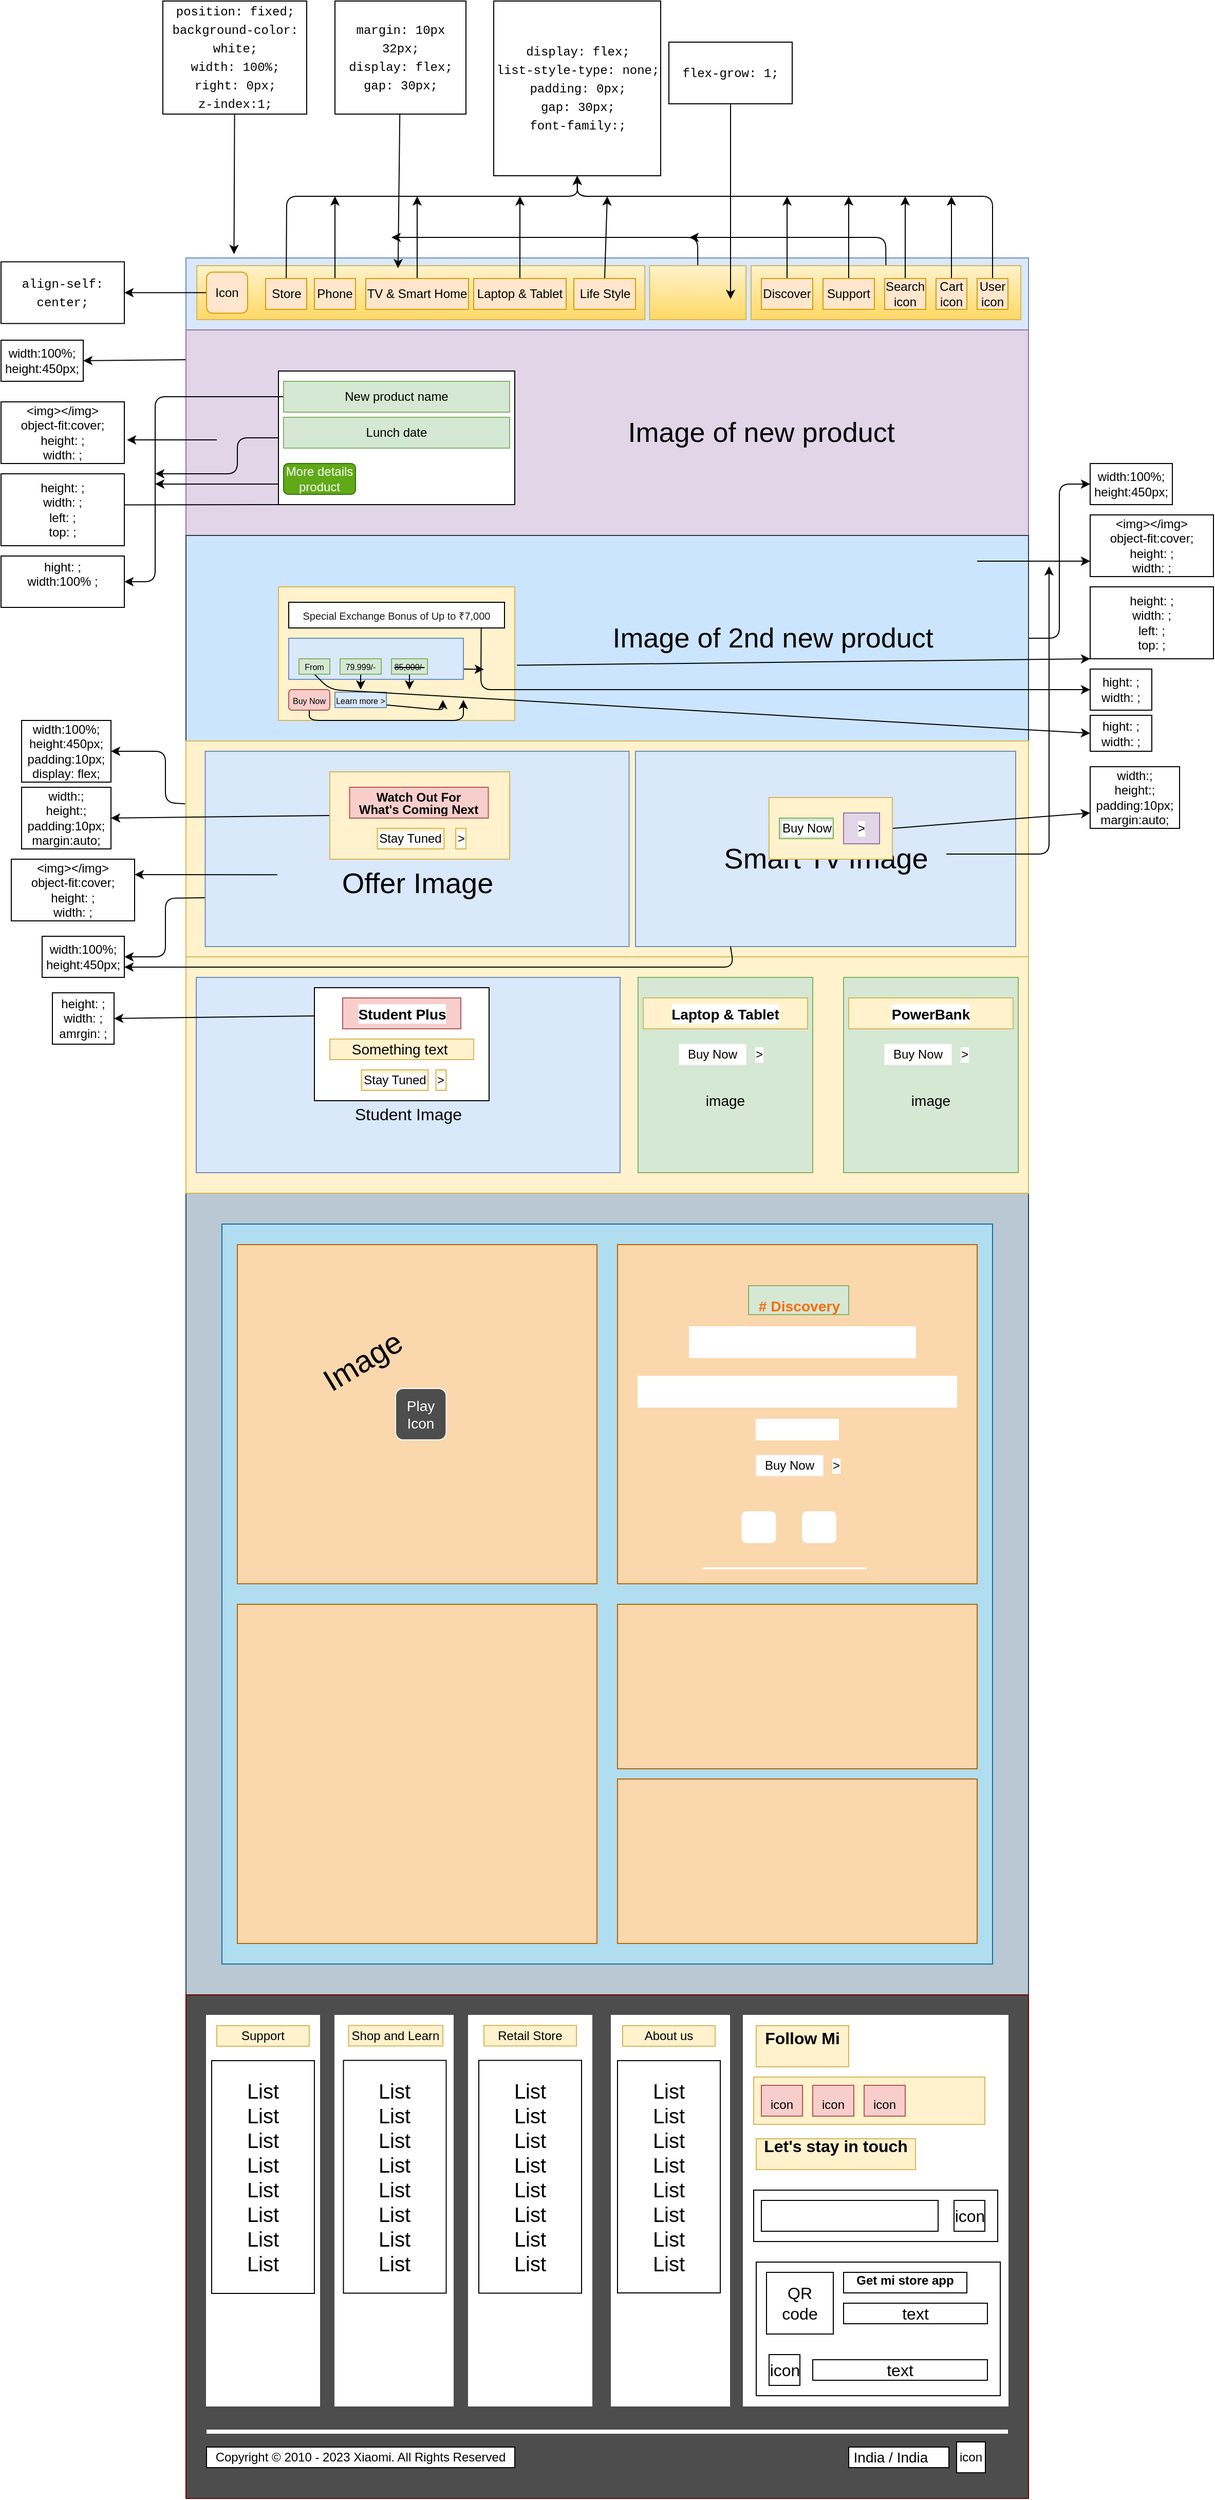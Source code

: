 <mxfile>
    <diagram id="gfpigJGCL8oSZa6FFQkx" name="Page-1">
        <mxGraphModel dx="2653" dy="2051" grid="1" gridSize="10" guides="1" tooltips="1" connect="1" arrows="1" fold="1" page="1" pageScale="1" pageWidth="827" pageHeight="1169" background="#FFFFFF" math="0" shadow="0">
            <root>
                <mxCell id="0"/>
                <mxCell id="1" parent="0"/>
                <mxCell id="2" value="" style="rounded=0;whiteSpace=wrap;html=1;fillColor=#bac8d3;strokeColor=#23445d;" parent="1" vertex="1">
                    <mxGeometry x="-340" width="820" height="1690" as="geometry"/>
                </mxCell>
                <mxCell id="3" value="" style="rounded=0;whiteSpace=wrap;html=1;fillColor=#dae8fc;strokeColor=#6c8ebf;" parent="1" vertex="1">
                    <mxGeometry x="-340" width="820" height="70" as="geometry"/>
                </mxCell>
                <mxCell id="148" style="edgeStyle=none;html=1;entryX=1;entryY=0.5;entryDx=0;entryDy=0;exitX=0.001;exitY=0.145;exitDx=0;exitDy=0;exitPerimeter=0;" parent="1" source="18" target="146" edge="1">
                    <mxGeometry relative="1" as="geometry">
                        <mxPoint x="-330" y="100" as="sourcePoint"/>
                    </mxGeometry>
                </mxCell>
                <mxCell id="18" value="&lt;font style=&quot;font-size: 27px;&quot;&gt;&amp;nbsp; &amp;nbsp; &amp;nbsp; &amp;nbsp; &amp;nbsp; &amp;nbsp; &lt;span style=&quot;white-space: pre;&quot;&gt;&#9;&lt;/span&gt;&lt;span style=&quot;white-space: pre;&quot;&gt;&#9;&lt;span style=&quot;white-space: pre;&quot;&gt;&#9;&lt;/span&gt;&lt;span style=&quot;white-space: pre;&quot;&gt;&#9;&lt;/span&gt;&lt;/span&gt;Image of new product&lt;/font&gt;" style="rounded=0;whiteSpace=wrap;html=1;fillColor=#e1d5e7;strokeColor=#9673a6;align=center;fillStyle=auto;" parent="1" vertex="1">
                    <mxGeometry x="-340" y="70" width="820" height="200" as="geometry"/>
                </mxCell>
                <mxCell id="151" style="edgeStyle=none;html=1;entryX=1.021;entryY=0.617;entryDx=0;entryDy=0;entryPerimeter=0;" parent="1" target="149" edge="1">
                    <mxGeometry relative="1" as="geometry">
                        <mxPoint x="-310" y="177" as="sourcePoint"/>
                    </mxGeometry>
                </mxCell>
                <mxCell id="194" style="edgeStyle=none;html=1;exitX=0;exitY=1;exitDx=0;exitDy=0;entryX=0.917;entryY=0.433;entryDx=0;entryDy=0;entryPerimeter=0;" edge="1" parent="1" source="19" target="191">
                    <mxGeometry relative="1" as="geometry"/>
                </mxCell>
                <mxCell id="199" style="edgeStyle=none;html=1;exitX=0;exitY=0.5;exitDx=0;exitDy=0;" edge="1" parent="1" source="19">
                    <mxGeometry relative="1" as="geometry">
                        <mxPoint x="-370" y="210" as="targetPoint"/>
                        <Array as="points">
                            <mxPoint x="-290" y="175"/>
                            <mxPoint x="-290" y="210"/>
                        </Array>
                    </mxGeometry>
                </mxCell>
                <mxCell id="19" value="" style="rounded=0;whiteSpace=wrap;html=1;" parent="1" vertex="1">
                    <mxGeometry x="-250" y="110" width="230" height="130" as="geometry"/>
                </mxCell>
                <mxCell id="196" style="edgeStyle=none;html=1;entryX=1;entryY=0.5;entryDx=0;entryDy=0;exitX=0;exitY=0.5;exitDx=0;exitDy=0;" edge="1" parent="1" source="20" target="195">
                    <mxGeometry relative="1" as="geometry">
                        <Array as="points">
                            <mxPoint x="-370" y="135"/>
                            <mxPoint x="-370" y="315"/>
                        </Array>
                    </mxGeometry>
                </mxCell>
                <mxCell id="20" value="New product name" style="rounded=0;whiteSpace=wrap;html=1;fillColor=#d5e8d4;strokeColor=#82b366;" parent="1" vertex="1">
                    <mxGeometry x="-245" y="120" width="220" height="30" as="geometry"/>
                </mxCell>
                <mxCell id="21" value="Lunch date" style="rounded=0;whiteSpace=wrap;html=1;fillColor=#d5e8d4;strokeColor=#82b366;" parent="1" vertex="1">
                    <mxGeometry x="-245" y="155" width="220" height="30" as="geometry"/>
                </mxCell>
                <mxCell id="200" style="edgeStyle=none;html=1;" edge="1" parent="1">
                    <mxGeometry relative="1" as="geometry">
                        <mxPoint x="-370" y="220" as="targetPoint"/>
                        <mxPoint x="-250" y="220" as="sourcePoint"/>
                    </mxGeometry>
                </mxCell>
                <mxCell id="23" value="More details&lt;br style=&quot;border-color: var(--border-color);&quot;&gt;product" style="rounded=1;whiteSpace=wrap;html=1;fillColor=#60a917;fontColor=#ffffff;strokeColor=#2D7600;" parent="1" vertex="1">
                    <mxGeometry x="-245" y="200" width="70" height="30" as="geometry"/>
                </mxCell>
                <mxCell id="24" value="" style="rounded=0;whiteSpace=wrap;html=1;fillStyle=auto;fontSize=27;fillColor=#fff2cc;strokeColor=#d6b656;gradientColor=#ffd966;" parent="1" vertex="1">
                    <mxGeometry x="-329.37" y="7.5" width="436" height="52.5" as="geometry"/>
                </mxCell>
                <mxCell id="143" style="edgeStyle=none;html=1;entryX=1;entryY=0.5;entryDx=0;entryDy=0;fontColor=#000000;" parent="1" source="25" target="142" edge="1">
                    <mxGeometry relative="1" as="geometry"/>
                </mxCell>
                <mxCell id="25" value="Icon" style="rounded=1;whiteSpace=wrap;html=1;fillColor=#ffe6cc;strokeColor=#d79b00;" parent="1" vertex="1">
                    <mxGeometry x="-320" y="13.75" width="40" height="40" as="geometry"/>
                </mxCell>
                <mxCell id="126" style="edgeStyle=none;html=1;fontColor=#000000;entryX=0.5;entryY=1;entryDx=0;entryDy=0;" parent="1" source="26" target="124" edge="1">
                    <mxGeometry relative="1" as="geometry">
                        <mxPoint x="40" y="-30" as="targetPoint"/>
                        <Array as="points">
                            <mxPoint x="-242" y="-60"/>
                            <mxPoint x="-100" y="-60"/>
                            <mxPoint x="41" y="-60"/>
                        </Array>
                    </mxGeometry>
                </mxCell>
                <mxCell id="26" value="Store" style="text;html=1;strokeColor=#d79b00;fillColor=#ffe6cc;align=center;verticalAlign=middle;whiteSpace=wrap;rounded=0;" parent="1" vertex="1">
                    <mxGeometry x="-262.5" y="20" width="40" height="30" as="geometry"/>
                </mxCell>
                <mxCell id="127" style="edgeStyle=none;html=1;exitX=0.5;exitY=0;exitDx=0;exitDy=0;fontColor=#000000;" parent="1" source="27" edge="1">
                    <mxGeometry relative="1" as="geometry">
                        <mxPoint x="-195" y="-60" as="targetPoint"/>
                    </mxGeometry>
                </mxCell>
                <mxCell id="27" value="Phone" style="text;html=1;strokeColor=#d79b00;fillColor=#ffe6cc;align=center;verticalAlign=middle;whiteSpace=wrap;rounded=0;" parent="1" vertex="1">
                    <mxGeometry x="-215" y="20" width="40" height="30" as="geometry"/>
                </mxCell>
                <mxCell id="131" style="edgeStyle=none;html=1;fontColor=#000000;" parent="1" source="28" edge="1">
                    <mxGeometry relative="1" as="geometry">
                        <mxPoint x="-115" y="-60" as="targetPoint"/>
                    </mxGeometry>
                </mxCell>
                <mxCell id="28" value="TV &amp;amp; Smart Home" style="text;html=1;strokeColor=#d79b00;fillColor=#ffe6cc;align=center;verticalAlign=middle;whiteSpace=wrap;rounded=0;" parent="1" vertex="1">
                    <mxGeometry x="-165" y="20" width="100" height="30" as="geometry"/>
                </mxCell>
                <mxCell id="132" style="edgeStyle=none;html=1;exitX=0.5;exitY=0;exitDx=0;exitDy=0;fontColor=#000000;" parent="1" source="29" edge="1">
                    <mxGeometry relative="1" as="geometry">
                        <mxPoint x="-15" y="-60" as="targetPoint"/>
                    </mxGeometry>
                </mxCell>
                <mxCell id="29" value="Laptop &amp;amp; Tablet" style="text;html=1;strokeColor=#d79b00;fillColor=#ffe6cc;align=center;verticalAlign=middle;whiteSpace=wrap;rounded=0;" parent="1" vertex="1">
                    <mxGeometry x="-60" y="20" width="90" height="30" as="geometry"/>
                </mxCell>
                <mxCell id="133" style="edgeStyle=none;html=1;exitX=0.5;exitY=0;exitDx=0;exitDy=0;fontColor=#000000;" parent="1" source="30" edge="1">
                    <mxGeometry relative="1" as="geometry">
                        <mxPoint x="70" y="-60" as="targetPoint"/>
                    </mxGeometry>
                </mxCell>
                <mxCell id="30" value="Life Style" style="text;html=1;strokeColor=#d79b00;fillColor=#ffe6cc;align=center;verticalAlign=middle;whiteSpace=wrap;rounded=0;" parent="1" vertex="1">
                    <mxGeometry x="37.5" y="20" width="60" height="30" as="geometry"/>
                </mxCell>
                <mxCell id="140" style="edgeStyle=none;html=1;exitX=0.5;exitY=0;exitDx=0;exitDy=0;fontColor=#000000;" parent="1" source="31" edge="1">
                    <mxGeometry relative="1" as="geometry">
                        <mxPoint x="150" y="-20" as="targetPoint"/>
                        <Array as="points">
                            <mxPoint x="341" y="-20"/>
                        </Array>
                    </mxGeometry>
                </mxCell>
                <mxCell id="31" value="" style="rounded=0;whiteSpace=wrap;html=1;fillStyle=auto;strokeColor=#d6b656;fontSize=27;fillColor=#fff2cc;gradientColor=#ffd966;" parent="1" vertex="1">
                    <mxGeometry x="210" y="7.5" width="262.5" height="52.5" as="geometry"/>
                </mxCell>
                <mxCell id="138" style="edgeStyle=none;html=1;exitX=0.5;exitY=0;exitDx=0;exitDy=0;fontColor=#000000;" parent="1" source="32" edge="1">
                    <mxGeometry relative="1" as="geometry">
                        <mxPoint x="245" y="-60" as="targetPoint"/>
                    </mxGeometry>
                </mxCell>
                <mxCell id="32" value="Discover" style="text;html=1;strokeColor=#d79b00;fillColor=#ffe6cc;align=center;verticalAlign=middle;whiteSpace=wrap;rounded=0;" parent="1" vertex="1">
                    <mxGeometry x="220" y="20" width="50" height="30" as="geometry"/>
                </mxCell>
                <mxCell id="137" style="edgeStyle=none;html=1;exitX=0.5;exitY=0;exitDx=0;exitDy=0;fontColor=#000000;" parent="1" source="33" edge="1">
                    <mxGeometry relative="1" as="geometry">
                        <mxPoint x="305" y="-60" as="targetPoint"/>
                    </mxGeometry>
                </mxCell>
                <mxCell id="33" value="Support" style="text;html=1;strokeColor=#d79b00;fillColor=#ffe6cc;align=center;verticalAlign=middle;whiteSpace=wrap;rounded=0;" parent="1" vertex="1">
                    <mxGeometry x="280" y="20" width="50" height="30" as="geometry"/>
                </mxCell>
                <mxCell id="136" style="edgeStyle=none;html=1;exitX=0.5;exitY=0;exitDx=0;exitDy=0;fontColor=#000000;" parent="1" source="34" edge="1">
                    <mxGeometry relative="1" as="geometry">
                        <mxPoint x="360" y="-60" as="targetPoint"/>
                    </mxGeometry>
                </mxCell>
                <mxCell id="34" value="Search&lt;br style=&quot;border-color: var(--border-color);&quot;&gt;icon" style="text;html=1;strokeColor=#d79b00;fillColor=#ffe6cc;align=center;verticalAlign=middle;whiteSpace=wrap;rounded=0;" parent="1" vertex="1">
                    <mxGeometry x="340" y="20" width="40" height="30" as="geometry"/>
                </mxCell>
                <mxCell id="135" style="edgeStyle=none;html=1;fontColor=#000000;" parent="1" source="35" edge="1">
                    <mxGeometry relative="1" as="geometry">
                        <mxPoint x="405" y="-60" as="targetPoint"/>
                    </mxGeometry>
                </mxCell>
                <mxCell id="35" value="Cart&lt;br&gt;icon" style="text;html=1;strokeColor=#d79b00;fillColor=#ffe6cc;align=center;verticalAlign=middle;whiteSpace=wrap;rounded=0;" parent="1" vertex="1">
                    <mxGeometry x="390" y="20" width="30" height="30" as="geometry"/>
                </mxCell>
                <mxCell id="134" style="edgeStyle=none;html=1;exitX=0.5;exitY=0;exitDx=0;exitDy=0;fontColor=#000000;entryX=0.5;entryY=1;entryDx=0;entryDy=0;" parent="1" source="36" target="124" edge="1">
                    <mxGeometry relative="1" as="geometry">
                        <mxPoint x="40" y="-60" as="targetPoint"/>
                        <Array as="points">
                            <mxPoint x="445" y="-60"/>
                            <mxPoint x="41" y="-60"/>
                        </Array>
                    </mxGeometry>
                </mxCell>
                <mxCell id="36" value="User&lt;br&gt;icon" style="text;html=1;strokeColor=#d79b00;fillColor=#ffe6cc;align=center;verticalAlign=middle;whiteSpace=wrap;rounded=0;" parent="1" vertex="1">
                    <mxGeometry x="430" y="20" width="30" height="30" as="geometry"/>
                </mxCell>
                <mxCell id="203" style="edgeStyle=none;html=1;entryX=0;entryY=0.5;entryDx=0;entryDy=0;exitX=1;exitY=0.5;exitDx=0;exitDy=0;" edge="1" parent="1" source="38" target="202">
                    <mxGeometry relative="1" as="geometry">
                        <Array as="points">
                            <mxPoint x="510" y="370"/>
                            <mxPoint x="510" y="220"/>
                        </Array>
                    </mxGeometry>
                </mxCell>
                <mxCell id="38" value="&amp;nbsp; &amp;nbsp; &amp;nbsp; &amp;nbsp; &amp;nbsp; &amp;nbsp;&amp;nbsp;&lt;span style=&quot;white-space: pre;&quot;&gt;&#9;&lt;/span&gt;&lt;span style=&quot;white-space: pre;&quot;&gt;&#9;&lt;span style=&quot;white-space: pre;&quot;&gt;&#9;&lt;/span&gt;&lt;/span&gt;&lt;span style=&quot;border-color: var(--border-color);&quot;&gt;&#9;&lt;span style=&quot;white-space: pre;&quot;&gt;&#9;&lt;/span&gt;&amp;nbsp;&amp;nbsp;&lt;/span&gt;&lt;span style=&quot;border-color: var(--border-color);&quot;&gt;&amp;nbsp;&lt;/span&gt;Image of 2nd new product" style="rounded=0;whiteSpace=wrap;html=1;fillStyle=auto;strokeColor=#36393d;fontSize=27;fillColor=#cce5ff;" parent="1" vertex="1">
                    <mxGeometry x="-340" y="270" width="820" height="200" as="geometry"/>
                </mxCell>
                <mxCell id="39" value="" style="rounded=0;whiteSpace=wrap;html=1;fillColor=#fff2cc;strokeColor=#d6b656;" parent="1" vertex="1">
                    <mxGeometry x="-250" y="320" width="230" height="130" as="geometry"/>
                </mxCell>
                <mxCell id="40" value="&lt;h4 style=&quot;-webkit-box-orient: vertical; -webkit-line-clamp: 2; color: rgb(25, 25, 25); display: -webkit-box; font-weight: 400; margin-right: 0px; margin-bottom: 0px; margin-left: 0px; margin-top: var(--subtitle-margin-top); overflow: hidden; text-overflow: ellipsis; word-break: break-word; font-family: &amp;quot;Camphor Pro VF&amp;quot;, &amp;quot;Camphor Pro&amp;quot;, sans-serif; text-align: start; background-color: rgb(255, 255, 255);&quot; class=&quot;site-banner__subtitle&quot;&gt;&lt;font style=&quot;font-size: 10px;&quot;&gt;Special Exchange Bonus of Up to ₹7,000&lt;/font&gt;&lt;/h4&gt;" style="rounded=0;whiteSpace=wrap;html=1;" parent="1" vertex="1">
                    <mxGeometry x="-240" y="335" width="210" height="25" as="geometry"/>
                </mxCell>
                <mxCell id="216" style="edgeStyle=none;html=1;exitX=1;exitY=0.75;exitDx=0;exitDy=0;" edge="1" parent="1" source="41">
                    <mxGeometry relative="1" as="geometry">
                        <mxPoint x="-50" y="400.333" as="targetPoint"/>
                    </mxGeometry>
                </mxCell>
                <mxCell id="41" value="" style="rounded=0;whiteSpace=wrap;html=1;fontSize=10;fillColor=#dae8fc;strokeColor=#6c8ebf;" parent="1" vertex="1">
                    <mxGeometry x="-240" y="370" width="170" height="40" as="geometry"/>
                </mxCell>
                <mxCell id="223" style="edgeStyle=none;html=1;" edge="1" parent="1" source="43">
                    <mxGeometry relative="1" as="geometry">
                        <mxPoint x="-70" y="430" as="targetPoint"/>
                        <Array as="points">
                            <mxPoint x="-220" y="450"/>
                            <mxPoint x="-70" y="450"/>
                        </Array>
                    </mxGeometry>
                </mxCell>
                <mxCell id="43" value="&lt;font style=&quot;font-size: 8px;&quot;&gt;Buy Now&lt;/font&gt;" style="rounded=1;whiteSpace=wrap;html=1;fontSize=10;fillColor=#f8cecc;strokeColor=#b85450;" parent="1" vertex="1">
                    <mxGeometry x="-240" y="420" width="40" height="20" as="geometry"/>
                </mxCell>
                <mxCell id="224" style="edgeStyle=none;html=1;exitX=0.992;exitY=0.827;exitDx=0;exitDy=0;exitPerimeter=0;" edge="1" parent="1" source="44">
                    <mxGeometry relative="1" as="geometry">
                        <mxPoint x="-90" y="430" as="targetPoint"/>
                        <Array as="points">
                            <mxPoint x="-90" y="440"/>
                        </Array>
                    </mxGeometry>
                </mxCell>
                <mxCell id="44" value="&lt;font style=&quot;font-size: 8px;&quot;&gt;Learn more &amp;gt;&lt;/font&gt;" style="text;html=1;strokeColor=#6c8ebf;fillColor=#dae8fc;align=center;verticalAlign=middle;whiteSpace=wrap;rounded=0;fontSize=10;" parent="1" vertex="1">
                    <mxGeometry x="-195" y="422.5" width="50" height="15" as="geometry"/>
                </mxCell>
                <mxCell id="218" style="edgeStyle=none;html=1;exitX=0.5;exitY=1;exitDx=0;exitDy=0;entryX=0;entryY=0.5;entryDx=0;entryDy=0;" edge="1" parent="1" source="45" target="221">
                    <mxGeometry relative="1" as="geometry">
                        <Array as="points">
                            <mxPoint x="-200" y="420"/>
                        </Array>
                    </mxGeometry>
                </mxCell>
                <mxCell id="45" value="From" style="rounded=0;whiteSpace=wrap;html=1;fontSize=8;fillColor=#d5e8d4;strokeColor=#82b366;" parent="1" vertex="1">
                    <mxGeometry x="-230" y="390" width="30" height="15" as="geometry"/>
                </mxCell>
                <mxCell id="219" style="edgeStyle=none;html=1;" edge="1" parent="1" source="46">
                    <mxGeometry relative="1" as="geometry">
                        <mxPoint x="-170" y="420" as="targetPoint"/>
                    </mxGeometry>
                </mxCell>
                <mxCell id="46" value="79.999/-" style="text;html=1;strokeColor=#82b366;fillColor=#d5e8d4;align=center;verticalAlign=middle;whiteSpace=wrap;rounded=0;fontSize=8;" parent="1" vertex="1">
                    <mxGeometry x="-190" y="390" width="40" height="15" as="geometry"/>
                </mxCell>
                <mxCell id="220" style="edgeStyle=none;html=1;exitX=0.5;exitY=1;exitDx=0;exitDy=0;" edge="1" parent="1" source="47">
                    <mxGeometry relative="1" as="geometry">
                        <mxPoint x="-122.538" y="420" as="targetPoint"/>
                    </mxGeometry>
                </mxCell>
                <mxCell id="47" value="&lt;strike&gt;85,000/-&lt;/strike&gt;" style="text;html=1;strokeColor=#82b366;fillColor=#d5e8d4;align=center;verticalAlign=middle;whiteSpace=wrap;rounded=0;fontSize=8;" parent="1" vertex="1">
                    <mxGeometry x="-140" y="390" width="35" height="15" as="geometry"/>
                </mxCell>
                <mxCell id="227" style="edgeStyle=none;html=1;exitX=-0.001;exitY=0.291;exitDx=0;exitDy=0;entryX=1;entryY=0.5;entryDx=0;entryDy=0;exitPerimeter=0;" edge="1" parent="1" source="49" target="226">
                    <mxGeometry relative="1" as="geometry">
                        <Array as="points">
                            <mxPoint x="-360" y="530"/>
                            <mxPoint x="-360" y="480"/>
                        </Array>
                    </mxGeometry>
                </mxCell>
                <mxCell id="49" value="" style="rounded=0;whiteSpace=wrap;html=1;fontSize=8;fillColor=#fff2cc;strokeColor=#d6b656;" parent="1" vertex="1">
                    <mxGeometry x="-340" y="470" width="820" height="210" as="geometry"/>
                </mxCell>
                <mxCell id="230" style="edgeStyle=none;html=1;entryX=1;entryY=0.5;entryDx=0;entryDy=0;exitX=0;exitY=0.75;exitDx=0;exitDy=0;" edge="1" parent="1" source="50" target="228">
                    <mxGeometry relative="1" as="geometry">
                        <Array as="points">
                            <mxPoint x="-360" y="623"/>
                            <mxPoint x="-360" y="680"/>
                        </Array>
                    </mxGeometry>
                </mxCell>
                <mxCell id="50" value="&lt;font style=&quot;font-size: 28px;&quot;&gt;&lt;br&gt;&lt;br&gt;Offer Image&lt;/font&gt;" style="rounded=0;whiteSpace=wrap;html=1;fontSize=8;fillColor=#dae8fc;strokeColor=#6c8ebf;" parent="1" vertex="1">
                    <mxGeometry x="-321.25" y="480" width="412.5" height="190" as="geometry"/>
                </mxCell>
                <mxCell id="52" value="&lt;br style=&quot;border-color: var(--border-color); font-size: 28px;&quot;&gt;&lt;br style=&quot;border-color: var(--border-color); font-size: 28px;&quot;&gt;&lt;span style=&quot;font-size: 28px;&quot;&gt;Smart Tv Image&lt;/span&gt;" style="rounded=0;whiteSpace=wrap;html=1;fontSize=8;fillColor=#dae8fc;strokeColor=#6c8ebf;" parent="1" vertex="1">
                    <mxGeometry x="97.5" y="480" width="370" height="190" as="geometry"/>
                </mxCell>
                <mxCell id="61" value="" style="rounded=0;whiteSpace=wrap;html=1;labelBackgroundColor=#FFFFFF;strokeColor=#d6b656;fontSize=12;fillColor=#fff2cc;" parent="1" vertex="1">
                    <mxGeometry x="-340" y="680" width="820" height="230" as="geometry"/>
                </mxCell>
                <mxCell id="62" value="&lt;font style=&quot;font-size: 16px;&quot;&gt;&lt;br&gt;&lt;br&gt;&lt;br&gt;&lt;br&gt;Student Image&lt;/font&gt;" style="rounded=0;whiteSpace=wrap;html=1;fontSize=8;fillColor=#dae8fc;strokeColor=#6c8ebf;" parent="1" vertex="1">
                    <mxGeometry x="-330" y="700" width="412.5" height="190" as="geometry"/>
                </mxCell>
                <mxCell id="67" value="&lt;br&gt;&lt;br&gt;&lt;br&gt;image" style="rounded=0;whiteSpace=wrap;html=1;labelBackgroundColor=none;strokeColor=#82b366;fontSize=14;fillColor=#d5e8d4;" parent="1" vertex="1">
                    <mxGeometry x="100" y="700" width="170" height="190" as="geometry"/>
                </mxCell>
                <mxCell id="68" value="&lt;br&gt;&lt;br&gt;&lt;br&gt;image" style="rounded=0;whiteSpace=wrap;html=1;labelBackgroundColor=none;strokeColor=#82b366;fontSize=14;fillColor=#d5e8d4;" parent="1" vertex="1">
                    <mxGeometry x="300" y="700" width="170" height="190" as="geometry"/>
                </mxCell>
                <mxCell id="69" value="&lt;span style=&quot;font-weight: 700; line-height: 1.2; -webkit-box-orient: vertical; -webkit-line-clamp: 2; display: -webkit-box; overflow: hidden; text-overflow: ellipsis; word-break: break-word; font-family: &amp;quot;Camphor Pro VF&amp;quot;, &amp;quot;Camphor Pro&amp;quot;, sans-serif;&quot; class=&quot;site-event__title&quot;&gt;&lt;span style=&quot;font-size: 14px;&quot;&gt;Laptop &amp;amp; Tablet&lt;/span&gt;&lt;/span&gt;" style="rounded=0;whiteSpace=wrap;html=1;labelBackgroundColor=#FFFFFF;strokeColor=#d6b656;fontSize=16;fillColor=#fff2cc;" parent="1" vertex="1">
                    <mxGeometry x="105" y="720" width="160" height="30" as="geometry"/>
                </mxCell>
                <mxCell id="71" value="Buy Now" style="rounded=0;whiteSpace=wrap;html=1;labelBackgroundColor=#FFFFFF;strokeColor=#f7f3f3;fontSize=12;fontColor=#000000;fillColor=#FFFFFF;" parent="1" vertex="1">
                    <mxGeometry x="140" y="765" width="65" height="20" as="geometry"/>
                </mxCell>
                <mxCell id="72" value="&amp;gt;" style="text;html=1;strokeColor=none;fillColor=none;align=center;verticalAlign=middle;whiteSpace=wrap;rounded=0;labelBackgroundColor=#FFFFFF;fontSize=12;fontColor=#000000;" parent="1" vertex="1">
                    <mxGeometry x="187.5" y="760" width="60" height="30" as="geometry"/>
                </mxCell>
                <mxCell id="73" value="&lt;span style=&quot;font-weight: 700; line-height: 1.2; -webkit-box-orient: vertical; -webkit-line-clamp: 2; display: -webkit-box; overflow: hidden; text-overflow: ellipsis; word-break: break-word; font-family: &amp;quot;Camphor Pro VF&amp;quot;, &amp;quot;Camphor Pro&amp;quot;, sans-serif;&quot; class=&quot;site-event__title&quot;&gt;&lt;span style=&quot;font-size: 14px;&quot;&gt;PowerBank&lt;/span&gt;&lt;/span&gt;" style="rounded=0;whiteSpace=wrap;html=1;labelBackgroundColor=#FFFFFF;strokeColor=#d6b656;fontSize=16;fillColor=#fff2cc;" parent="1" vertex="1">
                    <mxGeometry x="305" y="720" width="160" height="30" as="geometry"/>
                </mxCell>
                <mxCell id="74" value="Buy Now" style="rounded=0;whiteSpace=wrap;html=1;labelBackgroundColor=#FFFFFF;strokeColor=#f7f3f3;fontSize=12;fontColor=#000000;fillColor=#FFFFFF;" parent="1" vertex="1">
                    <mxGeometry x="340" y="765" width="65" height="20" as="geometry"/>
                </mxCell>
                <mxCell id="75" value="&amp;gt;" style="text;html=1;strokeColor=none;fillColor=none;align=center;verticalAlign=middle;whiteSpace=wrap;rounded=0;labelBackgroundColor=#FFFFFF;fontSize=12;fontColor=#000000;" parent="1" vertex="1">
                    <mxGeometry x="387.5" y="760" width="60" height="30" as="geometry"/>
                </mxCell>
                <mxCell id="79" value="" style="rounded=0;whiteSpace=wrap;html=1;labelBackgroundColor=none;strokeColor=#10739e;fontSize=14;fillColor=#b1ddf0;" parent="1" vertex="1">
                    <mxGeometry x="-305" y="940" width="750" height="720" as="geometry"/>
                </mxCell>
                <mxCell id="80" value="" style="rounded=0;whiteSpace=wrap;html=1;labelBackgroundColor=none;strokeColor=#b46504;fontSize=14;fillColor=#fad7ac;" parent="1" vertex="1">
                    <mxGeometry x="-290" y="960" width="350" height="330" as="geometry"/>
                </mxCell>
                <mxCell id="82" value="" style="rounded=0;whiteSpace=wrap;html=1;labelBackgroundColor=none;strokeColor=#b46504;fontSize=14;fillColor=#fad7ac;" parent="1" vertex="1">
                    <mxGeometry x="80" y="960" width="350" height="330" as="geometry"/>
                </mxCell>
                <mxCell id="83" value="" style="rounded=0;whiteSpace=wrap;html=1;labelBackgroundColor=none;strokeColor=#b46504;fontSize=14;fillColor=#fad7ac;" parent="1" vertex="1">
                    <mxGeometry x="-290" y="1310" width="350" height="330" as="geometry"/>
                </mxCell>
                <mxCell id="84" value="" style="rounded=0;whiteSpace=wrap;html=1;labelBackgroundColor=none;strokeColor=#b46504;fontSize=14;fillColor=#fad7ac;" parent="1" vertex="1">
                    <mxGeometry x="80" y="1310" width="350" height="160" as="geometry"/>
                </mxCell>
                <mxCell id="85" value="" style="rounded=0;whiteSpace=wrap;html=1;labelBackgroundColor=none;strokeColor=#b46504;fontSize=14;fillColor=#fad7ac;" parent="1" vertex="1">
                    <mxGeometry x="80" y="1480" width="350" height="160" as="geometry"/>
                </mxCell>
                <mxCell id="87" value="" style="rounded=0;whiteSpace=wrap;html=1;labelBackgroundColor=none;strokeColor=#6F0000;fontSize=14;fontColor=#ffffff;fillColor=#4D4D4D;" parent="1" vertex="1">
                    <mxGeometry x="-340" y="1690" width="820" height="490" as="geometry"/>
                </mxCell>
                <mxCell id="88" value="&lt;font color=&quot;#ffffff&quot;&gt;Play&lt;br&gt;Icon&lt;/font&gt;" style="rounded=1;whiteSpace=wrap;html=1;labelBackgroundColor=none;strokeColor=#FFFFFF;fontSize=14;fontColor=#000000;fillColor=#4D4D4D;" parent="1" vertex="1">
                    <mxGeometry x="-136" y="1100" width="49.25" height="50" as="geometry"/>
                </mxCell>
                <mxCell id="89" value="&lt;font style=&quot;font-size: 30px;&quot; color=&quot;#000000&quot;&gt;Image&lt;/font&gt;" style="text;html=1;strokeColor=none;fillColor=none;align=center;verticalAlign=middle;whiteSpace=wrap;rounded=0;labelBackgroundColor=none;fontSize=14;fontColor=#FFFFFF;rotation=-31;" parent="1" vertex="1">
                    <mxGeometry x="-233.29" y="1028.14" width="130" height="90" as="geometry"/>
                </mxCell>
                <mxCell id="91" value="&lt;span style=&quot;color: rgb(255, 105, 0); font-family: &amp;quot;Camphor Pro VF&amp;quot;, &amp;quot;Camphor Pro&amp;quot;, sans-serif; font-size: 14.1px; font-weight: 700;&quot;&gt;# Discovery&lt;/span&gt;" style="rounded=0;whiteSpace=wrap;html=1;labelBackgroundColor=none;strokeColor=#82b366;fontSize=30;fillColor=#d5e8d4;" parent="1" vertex="1">
                    <mxGeometry x="207.5" y="1000" width="97.5" height="28.14" as="geometry"/>
                </mxCell>
                <mxCell id="92" value="" style="rounded=0;whiteSpace=wrap;html=1;labelBackgroundColor=none;strokeColor=#FFFFFF;fontSize=30;fontColor=#000000;fillColor=#FFFFFF;" parent="1" vertex="1">
                    <mxGeometry x="150" y="1040" width="220" height="30" as="geometry"/>
                </mxCell>
                <mxCell id="93" value="" style="rounded=0;whiteSpace=wrap;html=1;labelBackgroundColor=none;strokeColor=#FFFFFF;fontSize=30;fontColor=#000000;fillColor=#FFFFFF;" parent="1" vertex="1">
                    <mxGeometry x="100" y="1088.14" width="310" height="30" as="geometry"/>
                </mxCell>
                <mxCell id="94" value="" style="rounded=0;whiteSpace=wrap;html=1;labelBackgroundColor=none;strokeColor=#FFFFFF;fontSize=16;fontColor=#FFFFFF;fillColor=#FFFFFF;" parent="1" vertex="1">
                    <mxGeometry x="215" y="1130" width="80" height="20" as="geometry"/>
                </mxCell>
                <mxCell id="95" value="Buy Now" style="rounded=0;whiteSpace=wrap;html=1;labelBackgroundColor=#FFFFFF;strokeColor=#f7f3f3;fontSize=12;fontColor=#000000;fillColor=#FFFFFF;" parent="1" vertex="1">
                    <mxGeometry x="215" y="1165" width="65" height="20" as="geometry"/>
                </mxCell>
                <mxCell id="96" value="&amp;gt;" style="text;html=1;strokeColor=none;fillColor=none;align=center;verticalAlign=middle;whiteSpace=wrap;rounded=0;labelBackgroundColor=#FFFFFF;fontSize=12;fontColor=#000000;" parent="1" vertex="1">
                    <mxGeometry x="262.5" y="1160" width="60" height="30" as="geometry"/>
                </mxCell>
                <mxCell id="97" value="" style="rounded=1;whiteSpace=wrap;html=1;labelBackgroundColor=none;strokeColor=#FFFFFF;fontSize=16;fontColor=#FFFFFF;fillColor=#FFFFFF;" parent="1" vertex="1">
                    <mxGeometry x="201.25" y="1220" width="32.5" height="30" as="geometry"/>
                </mxCell>
                <mxCell id="100" value="Buy Now" style="rounded=0;whiteSpace=wrap;html=1;labelBackgroundColor=#FFFFFF;strokeColor=#f7f3f3;fontSize=12;fontColor=#000000;fillColor=#FFFFFF;" parent="1" vertex="1">
                    <mxGeometry x="340" y="765" width="65" height="20" as="geometry"/>
                </mxCell>
                <mxCell id="101" value="&amp;gt;" style="text;html=1;strokeColor=none;fillColor=none;align=center;verticalAlign=middle;whiteSpace=wrap;rounded=0;labelBackgroundColor=#FFFFFF;fontSize=12;fontColor=#000000;" parent="1" vertex="1">
                    <mxGeometry x="387.5" y="760" width="60" height="30" as="geometry"/>
                </mxCell>
                <mxCell id="102" value="" style="rounded=1;whiteSpace=wrap;html=1;labelBackgroundColor=none;strokeColor=#FFFFFF;fontSize=16;fontColor=#FFFFFF;fillColor=#FFFFFF;" parent="1" vertex="1">
                    <mxGeometry x="260" y="1220" width="32.5" height="30" as="geometry"/>
                </mxCell>
                <mxCell id="108" value="" style="line;strokeWidth=2;html=1;labelBackgroundColor=none;strokeColor=#FFFFFF;fontSize=16;fontColor=#FFFFFF;fillColor=#FFFFFF;" parent="1" vertex="1">
                    <mxGeometry x="162.5" y="1270" width="160" height="10" as="geometry"/>
                </mxCell>
                <mxCell id="109" value="" style="rounded=0;whiteSpace=wrap;html=1;labelBackgroundColor=none;strokeColor=#FFFFFF;fontSize=16;fontColor=#FFFFFF;fillColor=#FFFFFF;" parent="1" vertex="1">
                    <mxGeometry x="-320" y="1710" width="110" height="380" as="geometry"/>
                </mxCell>
                <mxCell id="110" value="" style="rounded=0;whiteSpace=wrap;html=1;labelBackgroundColor=none;strokeColor=#FFFFFF;fontSize=16;fontColor=#FFFFFF;fillColor=#FFFFFF;" parent="1" vertex="1">
                    <mxGeometry x="-195" y="1710" width="115" height="380" as="geometry"/>
                </mxCell>
                <mxCell id="111" value="" style="rounded=0;whiteSpace=wrap;html=1;labelBackgroundColor=none;strokeColor=#FFFFFF;fontSize=16;fontColor=#FFFFFF;fillColor=#FFFFFF;" parent="1" vertex="1">
                    <mxGeometry x="-65" y="1710" width="120" height="380" as="geometry"/>
                </mxCell>
                <mxCell id="112" value="" style="rounded=0;whiteSpace=wrap;html=1;labelBackgroundColor=none;strokeColor=#FFFFFF;fontSize=16;fontColor=#FFFFFF;fillColor=#FFFFFF;" parent="1" vertex="1">
                    <mxGeometry x="74" y="1710" width="115" height="380" as="geometry"/>
                </mxCell>
                <mxCell id="115" value="" style="rounded=0;whiteSpace=wrap;html=1;labelBackgroundColor=none;strokeColor=#FFFFFF;fontSize=16;fontColor=#FFFFFF;fillColor=#FFFFFF;" parent="1" vertex="1">
                    <mxGeometry x="202.5" y="1710" width="257.5" height="380" as="geometry"/>
                </mxCell>
                <mxCell id="117" value="" style="line;strokeWidth=4;html=1;perimeter=backbonePerimeter;points=[];outlineConnect=0;labelBackgroundColor=none;strokeColor=#FFFFFF;fontSize=16;fontColor=#FFFFFF;fillColor=#FFFFFF;" parent="1" vertex="1">
                    <mxGeometry x="-320" y="2110" width="780" height="10" as="geometry"/>
                </mxCell>
                <mxCell id="119" style="edgeStyle=none;html=1;entryX=0.057;entryY=-0.054;entryDx=0;entryDy=0;entryPerimeter=0;" parent="1" source="118" target="3" edge="1">
                    <mxGeometry relative="1" as="geometry">
                        <mxPoint x="-292" y="-10" as="targetPoint"/>
                    </mxGeometry>
                </mxCell>
                <mxCell id="118" value="&lt;div style=&quot;font-family: Menlo, Monaco, &amp;quot;Courier New&amp;quot;, monospace; line-height: 18px;&quot;&gt;&lt;div style=&quot;&quot;&gt;&lt;span style=&quot;background-color: rgb(255, 255, 255);&quot;&gt;position: fixed;&lt;/span&gt;&lt;/div&gt;&lt;div style=&quot;&quot;&gt;&lt;span style=&quot;background-color: rgb(255, 255, 255);&quot;&gt;  background-color: white;&lt;/span&gt;&lt;/div&gt;&lt;div style=&quot;&quot;&gt;&lt;span style=&quot;background-color: rgb(255, 255, 255);&quot;&gt;  width: 100%;&lt;/span&gt;&lt;/div&gt;&lt;div style=&quot;&quot;&gt;&lt;span style=&quot;background-color: rgb(255, 255, 255);&quot;&gt;  right: 0px;&lt;/span&gt;&lt;/div&gt;&lt;div style=&quot;&quot;&gt;&lt;span style=&quot;background-color: rgb(255, 255, 255);&quot;&gt;  z-index:1;&lt;/span&gt;&lt;/div&gt;&lt;/div&gt;" style="rounded=0;whiteSpace=wrap;html=1;" parent="1" vertex="1">
                    <mxGeometry x="-362.5" y="-250" width="140" height="110" as="geometry"/>
                </mxCell>
                <mxCell id="123" style="edgeStyle=none;html=1;entryX=0.449;entryY=0.048;entryDx=0;entryDy=0;entryPerimeter=0;fontColor=#000000;" parent="1" source="120" target="24" edge="1">
                    <mxGeometry relative="1" as="geometry"/>
                </mxCell>
                <mxCell id="120" value="&lt;div style=&quot;font-family: Menlo, Monaco, &amp;quot;Courier New&amp;quot;, monospace; line-height: 18px;&quot;&gt;&lt;div style=&quot;&quot;&gt;&lt;span style=&quot;background-color: rgb(255, 255, 255);&quot;&gt;margin: 10px 32px;&lt;/span&gt;&lt;/div&gt;&lt;div style=&quot;&quot;&gt;&lt;span style=&quot;background-color: rgb(255, 255, 255);&quot;&gt;  display: flex;&lt;/span&gt;&lt;/div&gt;&lt;div style=&quot;&quot;&gt;&lt;span style=&quot;background-color: rgb(255, 255, 255);&quot;&gt;  gap: 30px;&lt;/span&gt;&lt;/div&gt;&lt;/div&gt;" style="rounded=0;whiteSpace=wrap;html=1;" parent="1" vertex="1">
                    <mxGeometry x="-195" y="-250" width="127.5" height="110" as="geometry"/>
                </mxCell>
                <mxCell id="139" style="edgeStyle=none;html=1;exitX=0.5;exitY=0;exitDx=0;exitDy=0;fontColor=#000000;" parent="1" source="122" edge="1">
                    <mxGeometry relative="1" as="geometry">
                        <mxPoint x="-140" y="-20" as="targetPoint"/>
                        <Array as="points">
                            <mxPoint x="158" y="-20"/>
                        </Array>
                    </mxGeometry>
                </mxCell>
                <mxCell id="122" value="" style="rounded=0;whiteSpace=wrap;html=1;fillStyle=auto;strokeColor=#d6b656;fontSize=27;fillColor=#fff2cc;gradientColor=#ffd966;" parent="1" vertex="1">
                    <mxGeometry x="111.25" y="7.5" width="93.75" height="52.5" as="geometry"/>
                </mxCell>
                <mxCell id="124" value="&lt;div style=&quot;font-family: Menlo, Monaco, &amp;quot;Courier New&amp;quot;, monospace; line-height: 18px;&quot;&gt;&lt;div style=&quot;&quot;&gt;&lt;span style=&quot;background-color: rgb(255, 255, 255);&quot;&gt;display: flex;&lt;/span&gt;&lt;/div&gt;&lt;div style=&quot;&quot;&gt;&lt;span style=&quot;background-color: rgb(255, 255, 255);&quot;&gt;  list-style-type: none;&lt;/span&gt;&lt;/div&gt;&lt;div style=&quot;&quot;&gt;&lt;span style=&quot;background-color: rgb(255, 255, 255);&quot;&gt;  padding: 0px;&lt;/span&gt;&lt;/div&gt;&lt;div style=&quot;&quot;&gt;&lt;span style=&quot;background-color: rgb(255, 255, 255);&quot;&gt;  gap: 30px;&lt;/span&gt;&lt;/div&gt;&lt;div style=&quot;&quot;&gt;&lt;span style=&quot;background-color: rgb(255, 255, 255);&quot;&gt;  font-family:&lt;/span&gt;;&lt;/div&gt;&lt;/div&gt;" style="rounded=0;whiteSpace=wrap;html=1;labelBackgroundColor=#FFFFFF;fontColor=#000000;" parent="1" vertex="1">
                    <mxGeometry x="-40.5" y="-250" width="162.5" height="170" as="geometry"/>
                </mxCell>
                <mxCell id="142" value="&lt;div style=&quot;font-family: Menlo, Monaco, &amp;quot;Courier New&amp;quot;, monospace; line-height: 18px;&quot;&gt;&lt;span style=&quot;background-color: rgb(255, 255, 255);&quot;&gt;align-self: center;&lt;/span&gt;&lt;/div&gt;" style="rounded=0;whiteSpace=wrap;html=1;labelBackgroundColor=#FFFFFF;fontColor=#000000;" parent="1" vertex="1">
                    <mxGeometry x="-520" y="3.75" width="120" height="60" as="geometry"/>
                </mxCell>
                <mxCell id="145" style="edgeStyle=none;html=1;fontColor=#000000;" parent="1" source="144" edge="1">
                    <mxGeometry relative="1" as="geometry">
                        <mxPoint x="190" y="40" as="targetPoint"/>
                    </mxGeometry>
                </mxCell>
                <mxCell id="144" value="&lt;div style=&quot;font-family: Menlo, Monaco, &amp;quot;Courier New&amp;quot;, monospace; line-height: 18px;&quot;&gt;&lt;span style=&quot;background-color: rgb(255, 255, 255);&quot;&gt;flex-grow: 1;&lt;/span&gt;&lt;/div&gt;" style="rounded=0;whiteSpace=wrap;html=1;labelBackgroundColor=#FFFFFF;fontColor=#000000;" parent="1" vertex="1">
                    <mxGeometry x="130" y="-210" width="120" height="60" as="geometry"/>
                </mxCell>
                <mxCell id="146" value="width:100%;&lt;br&gt;height:450px;&lt;br&gt;" style="whiteSpace=wrap;html=1;" parent="1" vertex="1">
                    <mxGeometry x="-520" y="80" width="80" height="40" as="geometry"/>
                </mxCell>
                <mxCell id="149" value="&amp;lt;img&amp;gt;&amp;lt;/img&amp;gt;&lt;br&gt;object-fit:cover;&lt;br&gt;height: ;&lt;br&gt;width: ;" style="whiteSpace=wrap;html=1;" parent="1" vertex="1">
                    <mxGeometry x="-520" y="140" width="120" height="60" as="geometry"/>
                </mxCell>
                <mxCell id="152" value="Support" style="whiteSpace=wrap;html=1;fillColor=#fff2cc;strokeColor=#d6b656;" parent="1" vertex="1">
                    <mxGeometry x="-310" y="1720" width="90" height="20" as="geometry"/>
                </mxCell>
                <mxCell id="156" value="&lt;div style=&quot;text-align: justify;&quot;&gt;&lt;span style=&quot;font-size: 20px; background-color: initial;&quot;&gt;List&lt;/span&gt;&lt;/div&gt;&lt;font style=&quot;font-size: 20px;&quot;&gt;&lt;div style=&quot;text-align: justify;&quot;&gt;&lt;span style=&quot;background-color: initial;&quot;&gt;List&lt;/span&gt;&lt;/div&gt;&lt;div style=&quot;text-align: justify;&quot;&gt;&lt;span style=&quot;background-color: initial;&quot;&gt;List&lt;/span&gt;&lt;/div&gt;&lt;div style=&quot;text-align: justify;&quot;&gt;&lt;span style=&quot;background-color: initial;&quot;&gt;List&lt;/span&gt;&lt;/div&gt;&lt;div style=&quot;text-align: justify;&quot;&gt;&lt;span style=&quot;background-color: initial;&quot;&gt;List&lt;/span&gt;&lt;/div&gt;&lt;div style=&quot;text-align: justify;&quot;&gt;&lt;span style=&quot;background-color: initial;&quot;&gt;List&lt;/span&gt;&lt;/div&gt;&lt;div style=&quot;text-align: justify;&quot;&gt;&lt;span style=&quot;background-color: initial;&quot;&gt;List&lt;/span&gt;&lt;/div&gt;&lt;div style=&quot;text-align: justify;&quot;&gt;&lt;span style=&quot;background-color: initial;&quot;&gt;List&lt;/span&gt;&lt;/div&gt;&lt;/font&gt;" style="whiteSpace=wrap;html=1;fontColor=#000000;align=center;" parent="1" vertex="1">
                    <mxGeometry x="-315" y="1754" width="100" height="226.5" as="geometry"/>
                </mxCell>
                <mxCell id="157" value="Shop and Learn" style="whiteSpace=wrap;html=1;fillColor=#fff2cc;strokeColor=#d6b656;" parent="1" vertex="1">
                    <mxGeometry x="-181.75" y="1719.75" width="91.75" height="20" as="geometry"/>
                </mxCell>
                <mxCell id="158" value="&lt;div style=&quot;text-align: justify;&quot;&gt;&lt;span style=&quot;font-size: 20px; background-color: initial;&quot;&gt;List&lt;/span&gt;&lt;/div&gt;&lt;font style=&quot;font-size: 20px;&quot;&gt;&lt;div style=&quot;text-align: justify;&quot;&gt;&lt;span style=&quot;background-color: initial;&quot;&gt;List&lt;/span&gt;&lt;/div&gt;&lt;div style=&quot;text-align: justify;&quot;&gt;&lt;span style=&quot;background-color: initial;&quot;&gt;List&lt;/span&gt;&lt;/div&gt;&lt;div style=&quot;text-align: justify;&quot;&gt;&lt;span style=&quot;background-color: initial;&quot;&gt;List&lt;/span&gt;&lt;/div&gt;&lt;div style=&quot;text-align: justify;&quot;&gt;&lt;span style=&quot;background-color: initial;&quot;&gt;List&lt;/span&gt;&lt;/div&gt;&lt;div style=&quot;text-align: justify;&quot;&gt;&lt;span style=&quot;background-color: initial;&quot;&gt;List&lt;/span&gt;&lt;/div&gt;&lt;div style=&quot;text-align: justify;&quot;&gt;&lt;span style=&quot;background-color: initial;&quot;&gt;List&lt;/span&gt;&lt;/div&gt;&lt;div style=&quot;text-align: justify;&quot;&gt;&lt;span style=&quot;background-color: initial;&quot;&gt;List&lt;/span&gt;&lt;/div&gt;&lt;/font&gt;" style="whiteSpace=wrap;html=1;fontColor=#000000;align=center;" parent="1" vertex="1">
                    <mxGeometry x="-186.75" y="1753.75" width="100" height="226.5" as="geometry"/>
                </mxCell>
                <mxCell id="159" value="Retail Store" style="whiteSpace=wrap;html=1;fillColor=#fff2cc;strokeColor=#d6b656;" parent="1" vertex="1">
                    <mxGeometry x="-50" y="1719.75" width="90" height="20" as="geometry"/>
                </mxCell>
                <mxCell id="160" value="&lt;div style=&quot;text-align: justify;&quot;&gt;&lt;span style=&quot;font-size: 20px; background-color: initial;&quot;&gt;List&lt;/span&gt;&lt;/div&gt;&lt;font style=&quot;font-size: 20px;&quot;&gt;&lt;div style=&quot;text-align: justify;&quot;&gt;&lt;span style=&quot;background-color: initial;&quot;&gt;List&lt;/span&gt;&lt;/div&gt;&lt;div style=&quot;text-align: justify;&quot;&gt;&lt;span style=&quot;background-color: initial;&quot;&gt;List&lt;/span&gt;&lt;/div&gt;&lt;div style=&quot;text-align: justify;&quot;&gt;&lt;span style=&quot;background-color: initial;&quot;&gt;List&lt;/span&gt;&lt;/div&gt;&lt;div style=&quot;text-align: justify;&quot;&gt;&lt;span style=&quot;background-color: initial;&quot;&gt;List&lt;/span&gt;&lt;/div&gt;&lt;div style=&quot;text-align: justify;&quot;&gt;&lt;span style=&quot;background-color: initial;&quot;&gt;List&lt;/span&gt;&lt;/div&gt;&lt;div style=&quot;text-align: justify;&quot;&gt;&lt;span style=&quot;background-color: initial;&quot;&gt;List&lt;/span&gt;&lt;/div&gt;&lt;div style=&quot;text-align: justify;&quot;&gt;&lt;span style=&quot;background-color: initial;&quot;&gt;List&lt;/span&gt;&lt;/div&gt;&lt;/font&gt;" style="whiteSpace=wrap;html=1;fontColor=#000000;align=center;" parent="1" vertex="1">
                    <mxGeometry x="-55" y="1753.75" width="100" height="226.5" as="geometry"/>
                </mxCell>
                <mxCell id="161" value="About us" style="whiteSpace=wrap;html=1;fillColor=#fff2cc;strokeColor=#d6b656;" parent="1" vertex="1">
                    <mxGeometry x="85" y="1720" width="90" height="20" as="geometry"/>
                </mxCell>
                <mxCell id="162" value="&lt;div style=&quot;text-align: justify;&quot;&gt;&lt;span style=&quot;font-size: 20px; background-color: initial;&quot;&gt;List&lt;/span&gt;&lt;/div&gt;&lt;font style=&quot;font-size: 20px;&quot;&gt;&lt;div style=&quot;text-align: justify;&quot;&gt;&lt;span style=&quot;background-color: initial;&quot;&gt;List&lt;/span&gt;&lt;/div&gt;&lt;div style=&quot;text-align: justify;&quot;&gt;&lt;span style=&quot;background-color: initial;&quot;&gt;List&lt;/span&gt;&lt;/div&gt;&lt;div style=&quot;text-align: justify;&quot;&gt;&lt;span style=&quot;background-color: initial;&quot;&gt;List&lt;/span&gt;&lt;/div&gt;&lt;div style=&quot;text-align: justify;&quot;&gt;&lt;span style=&quot;background-color: initial;&quot;&gt;List&lt;/span&gt;&lt;/div&gt;&lt;div style=&quot;text-align: justify;&quot;&gt;&lt;span style=&quot;background-color: initial;&quot;&gt;List&lt;/span&gt;&lt;/div&gt;&lt;div style=&quot;text-align: justify;&quot;&gt;&lt;span style=&quot;background-color: initial;&quot;&gt;List&lt;/span&gt;&lt;/div&gt;&lt;div style=&quot;text-align: justify;&quot;&gt;&lt;span style=&quot;background-color: initial;&quot;&gt;List&lt;/span&gt;&lt;/div&gt;&lt;/font&gt;" style="whiteSpace=wrap;html=1;fontColor=#000000;align=center;" parent="1" vertex="1">
                    <mxGeometry x="80" y="1754" width="100" height="226" as="geometry"/>
                </mxCell>
                <mxCell id="163" value="&lt;h3 style=&quot;text-align: justify; line-height: 20px; margin: 0px 0px 16px; caret-color: rgb(255, 255, 255); font-family: &amp;quot;Camphor Pro VF&amp;quot;, &amp;quot;Camphor Pro&amp;quot;, sans-serif; text-size-adjust: auto;&quot; class=&quot;site-footer__title&quot;&gt;&lt;font style=&quot;font-size: 16px;&quot;&gt;Follow Mi&lt;/font&gt;&lt;/h3&gt;" style="whiteSpace=wrap;html=1;fillColor=#fff2cc;strokeColor=#d6b656;" parent="1" vertex="1">
                    <mxGeometry x="215" y="1720" width="90" height="40" as="geometry"/>
                </mxCell>
                <mxCell id="164" value="" style="whiteSpace=wrap;html=1;fillColor=#fff2cc;strokeColor=#d6b656;" parent="1" vertex="1">
                    <mxGeometry x="212.5" y="1770" width="225" height="46" as="geometry"/>
                </mxCell>
                <mxCell id="165" value="&lt;h3 style=&quot;font-size: 16px; line-height: 20px; margin: 0px 0px 16px; caret-color: rgb(255, 255, 255); font-family: &amp;quot;Camphor Pro VF&amp;quot;, &amp;quot;Camphor Pro&amp;quot;, sans-serif; text-align: start; text-size-adjust: auto;&quot; class=&quot;site-footer__title&quot;&gt;Let's stay in touch&lt;/h3&gt;" style="whiteSpace=wrap;html=1;fillColor=#fff2cc;strokeColor=#d6b656;" parent="1" vertex="1">
                    <mxGeometry x="215" y="1830" width="155" height="30" as="geometry"/>
                </mxCell>
                <mxCell id="166" value="&lt;span style=&quot;font-size: 12px;&quot;&gt;icon&lt;/span&gt;" style="whiteSpace=wrap;html=1;fontSize=20;fillColor=#f8cecc;strokeColor=#b85450;" parent="1" vertex="1">
                    <mxGeometry x="220" y="1778" width="40" height="30" as="geometry"/>
                </mxCell>
                <mxCell id="168" value="&lt;font style=&quot;font-size: 12px;&quot;&gt;icon&lt;/font&gt;" style="whiteSpace=wrap;html=1;fontSize=20;fillColor=#f8cecc;strokeColor=#b85450;" parent="1" vertex="1">
                    <mxGeometry x="270" y="1778" width="40" height="30" as="geometry"/>
                </mxCell>
                <mxCell id="169" value="&lt;font style=&quot;font-size: 12px;&quot;&gt;icon&lt;/font&gt;" style="whiteSpace=wrap;html=1;fontSize=20;fillColor=#f8cecc;strokeColor=#b85450;" parent="1" vertex="1">
                    <mxGeometry x="320" y="1778" width="40" height="30" as="geometry"/>
                </mxCell>
                <mxCell id="172" value="" style="whiteSpace=wrap;html=1;fontSize=16;fontColor=#000000;" parent="1" vertex="1">
                    <mxGeometry x="212.5" y="1880" width="237.5" height="50" as="geometry"/>
                </mxCell>
                <mxCell id="174" value="icon" style="whiteSpace=wrap;html=1;fontSize=16;fontColor=#000000;" parent="1" vertex="1">
                    <mxGeometry x="407.5" y="1890" width="30" height="30" as="geometry"/>
                </mxCell>
                <mxCell id="175" value="" style="whiteSpace=wrap;html=1;fontSize=16;fontColor=#000000;" parent="1" vertex="1">
                    <mxGeometry x="220" y="1890" width="172" height="30" as="geometry"/>
                </mxCell>
                <mxCell id="176" value="" style="whiteSpace=wrap;html=1;fontSize=16;fontColor=#000000;" parent="1" vertex="1">
                    <mxGeometry x="215" y="1950" width="237.5" height="130" as="geometry"/>
                </mxCell>
                <mxCell id="183" value="QR code" style="whiteSpace=wrap;html=1;fontSize=16;fontColor=#000000;" parent="1" vertex="1">
                    <mxGeometry x="225" y="1960" width="65" height="60" as="geometry"/>
                </mxCell>
                <mxCell id="184" value="&lt;h3 style=&quot;line-height: 20px; margin: 0px 0px 8px; caret-color: rgb(255, 255, 255); font-family: &amp;quot;Camphor Pro VF&amp;quot;, &amp;quot;Camphor Pro&amp;quot;, sans-serif; text-align: start; text-size-adjust: auto;&quot; class=&quot;site-footer__title app-mi-store__title&quot;&gt;&lt;font style=&quot;font-size: 12px;&quot;&gt;Get mi store app&lt;/font&gt;&lt;/h3&gt;" style="whiteSpace=wrap;html=1;fontSize=16;fontColor=#000000;" parent="1" vertex="1">
                    <mxGeometry x="300" y="1960" width="120" height="20" as="geometry"/>
                </mxCell>
                <mxCell id="185" value="text" style="whiteSpace=wrap;html=1;fontSize=16;fontColor=#000000;" parent="1" vertex="1">
                    <mxGeometry x="300" y="1990" width="140" height="20" as="geometry"/>
                </mxCell>
                <mxCell id="186" value="icon" style="whiteSpace=wrap;html=1;fontSize=16;fontColor=#000000;" parent="1" vertex="1">
                    <mxGeometry x="227.5" y="2040" width="30" height="30" as="geometry"/>
                </mxCell>
                <mxCell id="187" value="text" style="whiteSpace=wrap;html=1;fontSize=16;fontColor=#000000;" parent="1" vertex="1">
                    <mxGeometry x="270" y="2045" width="170" height="20" as="geometry"/>
                </mxCell>
                <mxCell id="188" value="&lt;span style=&quot;caret-color: rgb(255, 255, 255); font-family: &amp;quot;Camphor Pro VF&amp;quot;, &amp;quot;Camphor Pro&amp;quot;, sans-serif; text-align: start; text-size-adjust: auto; background-color: rgb(255, 255, 255);&quot;&gt;Copyright © 2010 - 2023 Xiaomi. All Rights Reserved&lt;/span&gt;" style="whiteSpace=wrap;html=1;fontSize=12;fontColor=#000000;" parent="1" vertex="1">
                    <mxGeometry x="-320" y="2130" width="300" height="20" as="geometry"/>
                </mxCell>
                <mxCell id="189" value="&lt;a style=&quot;text-decoration-line: none; margin-inline-end: 16px; caret-color: rgb(255, 255, 255); font-family: &amp;quot;Camphor Pro VF&amp;quot;, &amp;quot;Camphor Pro&amp;quot;, sans-serif; font-size: 14px; text-align: start; text-size-adjust: auto;&quot; class=&quot;locale__link&quot; href=&quot;https://www.mi.com/in/select-location&quot;&gt;&lt;font color=&quot;#000000&quot;&gt;India / India&lt;/font&gt;&lt;/a&gt;" style="whiteSpace=wrap;html=1;labelBackgroundColor=#FFFFFF;fontSize=12;fontColor=#000000;" parent="1" vertex="1">
                    <mxGeometry x="305" y="2130" width="97.5" height="20" as="geometry"/>
                </mxCell>
                <mxCell id="190" value="icon" style="whiteSpace=wrap;html=1;labelBackgroundColor=#FFFFFF;fontSize=12;fontColor=#000000;" parent="1" vertex="1">
                    <mxGeometry x="410" y="2125" width="28" height="30" as="geometry"/>
                </mxCell>
                <mxCell id="191" value="height: ;&lt;br&gt;width: ;&lt;br&gt;left: ;&lt;br&gt;top: ;" style="whiteSpace=wrap;html=1;" vertex="1" parent="1">
                    <mxGeometry x="-520" y="210" width="120" height="70" as="geometry"/>
                </mxCell>
                <mxCell id="195" value="hight: ;&lt;br&gt;width:100% ;&lt;br&gt;&lt;br&gt;" style="whiteSpace=wrap;html=1;" vertex="1" parent="1">
                    <mxGeometry x="-520" y="290" width="120" height="50" as="geometry"/>
                </mxCell>
                <mxCell id="202" value="width:100%;&lt;br&gt;height:450px;&lt;br&gt;" style="whiteSpace=wrap;html=1;" vertex="1" parent="1">
                    <mxGeometry x="540" y="200" width="80" height="40" as="geometry"/>
                </mxCell>
                <mxCell id="204" value="&amp;lt;img&amp;gt;&amp;lt;/img&amp;gt;&lt;br&gt;object-fit:cover;&lt;br&gt;height: ;&lt;br&gt;width: ;" style="whiteSpace=wrap;html=1;" vertex="1" parent="1">
                    <mxGeometry x="540" y="250" width="120" height="60" as="geometry"/>
                </mxCell>
                <mxCell id="207" value="" style="endArrow=classic;html=1;entryX=0;entryY=0.75;entryDx=0;entryDy=0;" edge="1" parent="1" target="204">
                    <mxGeometry width="50" height="50" relative="1" as="geometry">
                        <mxPoint x="430" y="295" as="sourcePoint"/>
                        <mxPoint x="-80" y="190" as="targetPoint"/>
                    </mxGeometry>
                </mxCell>
                <mxCell id="208" value="height: ;&lt;br&gt;width: ;&lt;br&gt;left: ;&lt;br&gt;top: ;" style="whiteSpace=wrap;html=1;" vertex="1" parent="1">
                    <mxGeometry x="540" y="320" width="120" height="70" as="geometry"/>
                </mxCell>
                <mxCell id="213" value="" style="endArrow=classic;html=1;entryX=0;entryY=1;entryDx=0;entryDy=0;exitX=1.009;exitY=0.587;exitDx=0;exitDy=0;exitPerimeter=0;" edge="1" parent="1" source="39" target="208">
                    <mxGeometry width="50" height="50" relative="1" as="geometry">
                        <mxPoint x="-50" y="240" as="sourcePoint"/>
                        <mxPoint y="190" as="targetPoint"/>
                    </mxGeometry>
                </mxCell>
                <mxCell id="214" value="hight: ;&lt;br style=&quot;border-color: var(--border-color);&quot;&gt;width: ;" style="whiteSpace=wrap;html=1;" vertex="1" parent="1">
                    <mxGeometry x="540" y="400" width="60" height="40" as="geometry"/>
                </mxCell>
                <mxCell id="215" value="" style="endArrow=classic;html=1;entryX=0;entryY=0.5;entryDx=0;entryDy=0;exitX=0.892;exitY=1.013;exitDx=0;exitDy=0;exitPerimeter=0;" edge="1" parent="1" source="40" target="214">
                    <mxGeometry width="50" height="50" relative="1" as="geometry">
                        <mxPoint x="-50" y="240" as="sourcePoint"/>
                        <mxPoint y="190" as="targetPoint"/>
                        <Array as="points">
                            <mxPoint x="-53" y="420"/>
                        </Array>
                    </mxGeometry>
                </mxCell>
                <mxCell id="221" value="hight: ;&lt;br style=&quot;border-color: var(--border-color);&quot;&gt;width: ;" style="whiteSpace=wrap;html=1;" vertex="1" parent="1">
                    <mxGeometry x="540" y="445" width="60" height="35" as="geometry"/>
                </mxCell>
                <mxCell id="225" value="&amp;lt;img&amp;gt;&amp;lt;/img&amp;gt;&lt;br&gt;object-fit:cover;&lt;br&gt;height: ;&lt;br&gt;width: ;" style="whiteSpace=wrap;html=1;" vertex="1" parent="1">
                    <mxGeometry x="-510" y="585" width="120" height="60" as="geometry"/>
                </mxCell>
                <mxCell id="226" value="width:100%;&lt;br&gt;height:450px;&lt;br&gt;padding:10px;&lt;br&gt;display: flex;" style="whiteSpace=wrap;html=1;" vertex="1" parent="1">
                    <mxGeometry x="-500" y="450" width="87" height="60" as="geometry"/>
                </mxCell>
                <mxCell id="228" value="width:100%;&lt;br&gt;height:450px;&lt;br&gt;" style="whiteSpace=wrap;html=1;" vertex="1" parent="1">
                    <mxGeometry x="-480" y="660" width="80" height="40" as="geometry"/>
                </mxCell>
                <mxCell id="232" value="" style="endArrow=classic;html=1;entryX=1;entryY=0.75;entryDx=0;entryDy=0;exitX=0.25;exitY=1;exitDx=0;exitDy=0;" edge="1" parent="1" source="52" target="228">
                    <mxGeometry width="50" height="50" relative="1" as="geometry">
                        <mxPoint x="-200" y="680" as="sourcePoint"/>
                        <mxPoint x="-150" y="630" as="targetPoint"/>
                        <Array as="points">
                            <mxPoint x="193" y="690"/>
                        </Array>
                    </mxGeometry>
                </mxCell>
                <mxCell id="235" value="" style="endArrow=classic;html=1;entryX=1;entryY=0.25;entryDx=0;entryDy=0;exitX=0.17;exitY=0.632;exitDx=0;exitDy=0;exitPerimeter=0;" edge="1" parent="1" source="50" target="225">
                    <mxGeometry width="50" height="50" relative="1" as="geometry">
                        <mxPoint x="-80" y="640" as="sourcePoint"/>
                        <mxPoint x="-30" y="590" as="targetPoint"/>
                    </mxGeometry>
                </mxCell>
                <mxCell id="237" value="" style="endArrow=classic;html=1;" edge="1" parent="1">
                    <mxGeometry width="50" height="50" relative="1" as="geometry">
                        <mxPoint x="400" y="580" as="sourcePoint"/>
                        <mxPoint x="500" y="300" as="targetPoint"/>
                        <Array as="points">
                            <mxPoint x="500" y="580"/>
                        </Array>
                    </mxGeometry>
                </mxCell>
                <mxCell id="249" style="edgeStyle=none;html=1;exitX=0;exitY=0.5;exitDx=0;exitDy=0;entryX=1;entryY=0.5;entryDx=0;entryDy=0;" edge="1" parent="1" source="238" target="248">
                    <mxGeometry relative="1" as="geometry"/>
                </mxCell>
                <mxCell id="238" value="" style="rounded=0;whiteSpace=wrap;html=1;fillColor=#fff2cc;strokeColor=#d6b656;" vertex="1" parent="1">
                    <mxGeometry x="-200" y="500" width="175" height="85" as="geometry"/>
                </mxCell>
                <mxCell id="53" value="&lt;h2 style=&quot;-webkit-box-orient: vertical; -webkit-line-clamp: 2; display: -webkit-box; font-weight: 600; line-height: 1; margin: 0px; overflow: hidden; text-overflow: ellipsis; word-break: break-word; font-size: 12px; font-family: &amp;quot;Camphor Pro VF&amp;quot;, &amp;quot;Camphor Pro&amp;quot;, sans-serif; font-style: normal; font-variant-ligatures: normal; font-variant-caps: normal; letter-spacing: normal; orphans: 2; text-align: center; text-indent: 0px; text-transform: none; widows: 2; word-spacing: 0px; -webkit-text-stroke-width: 0px; text-decoration-thickness: initial; text-decoration-style: initial; text-decoration-color: initial;&quot; class=&quot;site-goods__title&quot;&gt;Watch Out For&lt;br&gt;What's Coming Next&lt;/h2&gt;" style="rounded=0;whiteSpace=wrap;html=1;fontSize=28;strokeColor=#b85450;fillColor=#f8cecc;" parent="1" vertex="1">
                    <mxGeometry x="-180.75" y="515" width="135" height="30" as="geometry"/>
                </mxCell>
                <mxCell id="240" value="Stay Tuned" style="rounded=0;whiteSpace=wrap;html=1;labelBackgroundColor=#FFFFFF;strokeColor=#d6b656;fontSize=12;fillColor=#fff2cc;" vertex="1" parent="1">
                    <mxGeometry x="-153.75" y="555" width="65" height="20" as="geometry"/>
                </mxCell>
                <mxCell id="56" value="&amp;gt;" style="text;html=1;strokeColor=#d6b656;fillColor=#fff2cc;align=center;verticalAlign=middle;whiteSpace=wrap;rounded=0;labelBackgroundColor=#FFFFFF;fontSize=12;" parent="1" vertex="1">
                    <mxGeometry x="-77.5" y="555" width="10" height="20" as="geometry"/>
                </mxCell>
                <mxCell id="252" style="edgeStyle=none;html=1;exitX=0;exitY=0.25;exitDx=0;exitDy=0;entryX=1;entryY=0.5;entryDx=0;entryDy=0;" edge="1" parent="1" source="244" target="245">
                    <mxGeometry relative="1" as="geometry"/>
                </mxCell>
                <mxCell id="244" value="" style="rounded=0;whiteSpace=wrap;html=1;" vertex="1" parent="1">
                    <mxGeometry x="-215" y="710" width="170" height="110" as="geometry"/>
                </mxCell>
                <mxCell id="63" value="&lt;span style=&quot;font-weight: 700; line-height: 1.2; -webkit-box-orient: vertical; -webkit-line-clamp: 2; display: -webkit-box; overflow: hidden; text-overflow: ellipsis; word-break: break-word; font-family: &amp;quot;Camphor Pro VF&amp;quot;, &amp;quot;Camphor Pro&amp;quot;, sans-serif;&quot; class=&quot;site-event__title&quot;&gt;&lt;font style=&quot;font-size: 14px;&quot;&gt;Student Plus&lt;/font&gt;&lt;/span&gt;" style="rounded=0;whiteSpace=wrap;html=1;labelBackgroundColor=#FFFFFF;strokeColor=#b85450;fontSize=16;fillColor=#f8cecc;" parent="1" vertex="1">
                    <mxGeometry x="-187.5" y="720" width="115" height="30" as="geometry"/>
                </mxCell>
                <mxCell id="64" value="Something text&amp;nbsp;" style="rounded=0;whiteSpace=wrap;html=1;labelBackgroundColor=none;strokeColor=#d6b656;fontSize=14;fillColor=#fff2cc;" parent="1" vertex="1">
                    <mxGeometry x="-200" y="760" width="140" height="20" as="geometry"/>
                </mxCell>
                <mxCell id="65" value="Stay Tuned" style="rounded=0;whiteSpace=wrap;html=1;labelBackgroundColor=#FFFFFF;strokeColor=#d6b656;fontSize=12;fillColor=#fff2cc;" parent="1" vertex="1">
                    <mxGeometry x="-169.25" y="790" width="65" height="20" as="geometry"/>
                </mxCell>
                <mxCell id="66" value="&amp;gt;" style="text;html=1;strokeColor=#d6b656;fillColor=#fff2cc;align=center;verticalAlign=middle;whiteSpace=wrap;rounded=0;labelBackgroundColor=#FFFFFF;fontSize=12;" parent="1" vertex="1">
                    <mxGeometry x="-96.75" y="790" width="10" height="20" as="geometry"/>
                </mxCell>
                <mxCell id="245" value="height: ;&lt;br&gt;width: ;&lt;br&gt;amrgin: ;" style="whiteSpace=wrap;html=1;" vertex="1" parent="1">
                    <mxGeometry x="-470" y="715" width="60" height="50" as="geometry"/>
                </mxCell>
                <mxCell id="251" style="edgeStyle=none;html=1;exitX=1;exitY=0.5;exitDx=0;exitDy=0;entryX=0;entryY=0.75;entryDx=0;entryDy=0;" edge="1" parent="1" source="247" target="250">
                    <mxGeometry relative="1" as="geometry"/>
                </mxCell>
                <mxCell id="247" value="" style="rounded=0;whiteSpace=wrap;html=1;fillColor=#fff2cc;strokeColor=#d6b656;" vertex="1" parent="1">
                    <mxGeometry x="227.5" y="525" width="120" height="60" as="geometry"/>
                </mxCell>
                <mxCell id="57" value="Buy Now" style="rounded=0;whiteSpace=wrap;html=1;labelBackgroundColor=#FFFFFF;strokeColor=#82b366;fontSize=12;fillColor=#d5e8d4;" parent="1" vertex="1">
                    <mxGeometry x="237.5" y="545" width="52.5" height="20" as="geometry"/>
                </mxCell>
                <mxCell id="58" value="&amp;gt;" style="text;html=1;strokeColor=#9673a6;fillColor=#e1d5e7;align=center;verticalAlign=middle;whiteSpace=wrap;rounded=0;labelBackgroundColor=#FFFFFF;fontSize=12;" parent="1" vertex="1">
                    <mxGeometry x="300" y="540" width="35" height="30" as="geometry"/>
                </mxCell>
                <mxCell id="248" value="width:;&lt;br&gt;heigh&lt;span style=&quot;color: rgba(0, 0, 0, 0); font-family: monospace; font-size: 0px; text-align: start;&quot;&gt;%3CmxGraphModel%3E%3Croot%3E%3CmxCell%20id%3D%220%22%2F%3E%3CmxCell%20id%3D%221%22%20parent%3D%220%22%2F%3E%3CmxCell%20id%3D%222%22%20value%3D%22width%3A100%25%3B%26lt%3Bbr%26gt%3Bheight%3A450px%3B%26lt%3Bbr%26gt%3Bpadding%3A10px%3B%26lt%3Bbr%26gt%3Bdisplay%3A%20flex%3B%22%20style%3D%22whiteSpace%3Dwrap%3Bhtml%3D1%3B%22%20vertex%3D%221%22%20parent%3D%221%22%3E%3CmxGeometry%20x%3D%22-500%22%20y%3D%22450%22%20width%3D%2287%22%20height%3D%2260%22%20as%3D%22geometry%22%2F%3E%3C%2FmxCell%3E%3C%2Froot%3E%3C%2FmxGraphModel%3E&lt;/span&gt;t:;&lt;br&gt;padding:10px;&lt;br&gt;margin:auto;" style="whiteSpace=wrap;html=1;" vertex="1" parent="1">
                    <mxGeometry x="-500" y="515" width="87" height="60" as="geometry"/>
                </mxCell>
                <mxCell id="250" value="width:;&lt;br&gt;heigh&lt;span style=&quot;color: rgba(0, 0, 0, 0); font-family: monospace; font-size: 0px; text-align: start;&quot;&gt;%3CmxGraphModel%3E%3Croot%3E%3CmxCell%20id%3D%220%22%2F%3E%3CmxCell%20id%3D%221%22%20parent%3D%220%22%2F%3E%3CmxCell%20id%3D%222%22%20value%3D%22width%3A100%25%3B%26lt%3Bbr%26gt%3Bheight%3A450px%3B%26lt%3Bbr%26gt%3Bpadding%3A10px%3B%26lt%3Bbr%26gt%3Bdisplay%3A%20flex%3B%22%20style%3D%22whiteSpace%3Dwrap%3Bhtml%3D1%3B%22%20vertex%3D%221%22%20parent%3D%221%22%3E%3CmxGeometry%20x%3D%22-500%22%20y%3D%22450%22%20width%3D%2287%22%20height%3D%2260%22%20as%3D%22geometry%22%2F%3E%3C%2FmxCell%3E%3C%2Froot%3E%3C%2FmxGraphModel%3E&lt;/span&gt;t:;&lt;br&gt;padding:10px;&lt;br&gt;margin:auto;" style="whiteSpace=wrap;html=1;" vertex="1" parent="1">
                    <mxGeometry x="540" y="495" width="87" height="60" as="geometry"/>
                </mxCell>
            </root>
        </mxGraphModel>
    </diagram>
</mxfile>